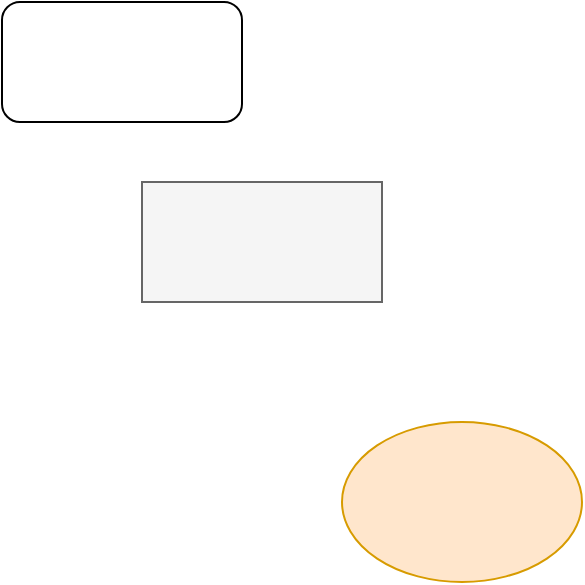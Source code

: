 <mxfile version="16.6.8" type="github">
  <diagram id="_0lOk9yRYG6lajLzOWdz" name="Page-1">
    <mxGraphModel dx="1426" dy="1813" grid="1" gridSize="10" guides="1" tooltips="1" connect="1" arrows="1" fold="1" page="1" pageScale="1" pageWidth="850" pageHeight="1100" math="0" shadow="0">
      <root>
        <mxCell id="0" />
        <mxCell id="1" parent="0" />
        <mxCell id="qtepxR4HCAsDvNaJo-Ub-1" value="" style="rounded=0;whiteSpace=wrap;html=1;fillColor=#f5f5f5;fontColor=#333333;strokeColor=#666666;" vertex="1" parent="1">
          <mxGeometry x="130" y="-570" width="120" height="60" as="geometry" />
        </mxCell>
        <mxCell id="qtepxR4HCAsDvNaJo-Ub-2" value="" style="rounded=1;whiteSpace=wrap;html=1;" vertex="1" parent="1">
          <mxGeometry x="60" y="-660" width="120" height="60" as="geometry" />
        </mxCell>
        <mxCell id="qtepxR4HCAsDvNaJo-Ub-3" value="" style="ellipse;whiteSpace=wrap;html=1;fillColor=#ffe6cc;strokeColor=#d79b00;" vertex="1" parent="1">
          <mxGeometry x="230" y="-450" width="120" height="80" as="geometry" />
        </mxCell>
      </root>
    </mxGraphModel>
  </diagram>
</mxfile>

